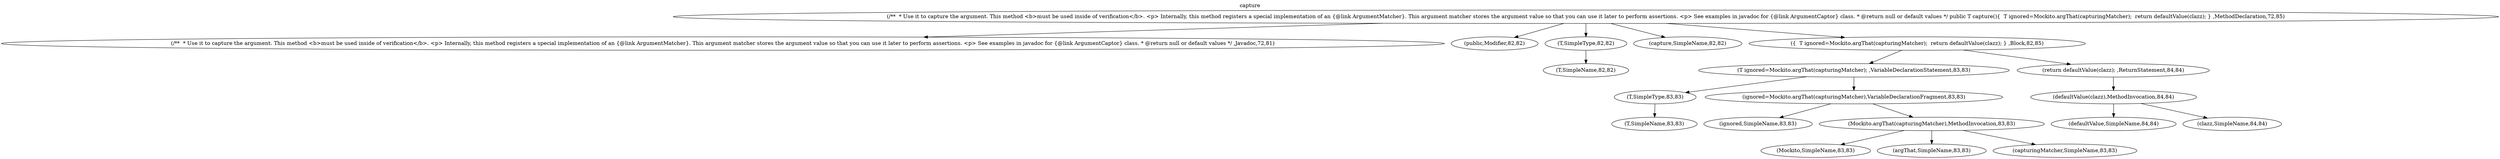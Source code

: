 digraph "DirectedGraph" {
graph [label = "capture", labelloc=t, concentrate = true];
"631659383" [ label="(/**  * Use it to capture the argument. This method <b>must be used inside of verification</b>. <p> Internally, this method registers a special implementation of an {@link ArgumentMatcher}. This argument matcher stores the argument value so that you can use it later to perform assertions. <p> See examples in javadoc for {@link ArgumentCaptor} class. * @return null or default values */ public T capture(){  T ignored=Mockito.argThat(capturingMatcher);  return defaultValue(clazz); } ,MethodDeclaration,72,85)" type=31 startLineNumber=72 endLineNumber=85 ]
"785447854" [ label="(/**  * Use it to capture the argument. This method <b>must be used inside of verification</b>. <p> Internally, this method registers a special implementation of an {@link ArgumentMatcher}. This argument matcher stores the argument value so that you can use it later to perform assertions. <p> See examples in javadoc for {@link ArgumentCaptor} class. * @return null or default values */ ,Javadoc,72,81)" type=29 startLineNumber=72 endLineNumber=81 ]
"556529265" [ label="(public,Modifier,82,82)" type=83 startLineNumber=82 endLineNumber=82 ]
"346224929" [ label="(T,SimpleType,82,82)" type=43 startLineNumber=82 endLineNumber=82 ]
"63468833" [ label="(T,SimpleName,82,82)" type=42 startLineNumber=82 endLineNumber=82 ]
"720167805" [ label="(capture,SimpleName,82,82)" type=42 startLineNumber=82 endLineNumber=82 ]
"1418334255" [ label="({  T ignored=Mockito.argThat(capturingMatcher);  return defaultValue(clazz); } ,Block,82,85)" type=8 startLineNumber=82 endLineNumber=85 ]
"1466073198" [ label="(T ignored=Mockito.argThat(capturingMatcher); ,VariableDeclarationStatement,83,83)" type=60 startLineNumber=83 endLineNumber=83 ]
"398690014" [ label="(T,SimpleType,83,83)" type=43 startLineNumber=83 endLineNumber=83 ]
"1526298704" [ label="(T,SimpleName,83,83)" type=42 startLineNumber=83 endLineNumber=83 ]
"1593180232" [ label="(ignored=Mockito.argThat(capturingMatcher),VariableDeclarationFragment,83,83)" type=59 startLineNumber=83 endLineNumber=83 ]
"492079624" [ label="(ignored,SimpleName,83,83)" type=42 startLineNumber=83 endLineNumber=83 ]
"380242442" [ label="(Mockito.argThat(capturingMatcher),MethodInvocation,83,83)" type=32 startLineNumber=83 endLineNumber=83 ]
"125881207" [ label="(Mockito,SimpleName,83,83)" type=42 startLineNumber=83 endLineNumber=83 ]
"1763344271" [ label="(argThat,SimpleName,83,83)" type=42 startLineNumber=83 endLineNumber=83 ]
"1353170030" [ label="(capturingMatcher,SimpleName,83,83)" type=42 startLineNumber=83 endLineNumber=83 ]
"370869802" [ label="(return defaultValue(clazz); ,ReturnStatement,84,84)" type=41 startLineNumber=84 endLineNumber=84 ]
"398572781" [ label="(defaultValue(clazz),MethodInvocation,84,84)" type=32 startLineNumber=84 endLineNumber=84 ]
"765284253" [ label="(defaultValue,SimpleName,84,84)" type=42 startLineNumber=84 endLineNumber=84 ]
"1077199500" [ label="(clazz,SimpleName,84,84)" type=42 startLineNumber=84 endLineNumber=84 ]
"631659383" -> "785447854"
"631659383" -> "556529265"
"631659383" -> "346224929"
"346224929" -> "63468833"
"631659383" -> "720167805"
"631659383" -> "1418334255"
"1418334255" -> "1466073198"
"1466073198" -> "398690014"
"398690014" -> "1526298704"
"1466073198" -> "1593180232"
"1593180232" -> "492079624"
"1593180232" -> "380242442"
"380242442" -> "125881207"
"380242442" -> "1763344271"
"380242442" -> "1353170030"
"1418334255" -> "370869802"
"370869802" -> "398572781"
"398572781" -> "765284253"
"398572781" -> "1077199500"
}
